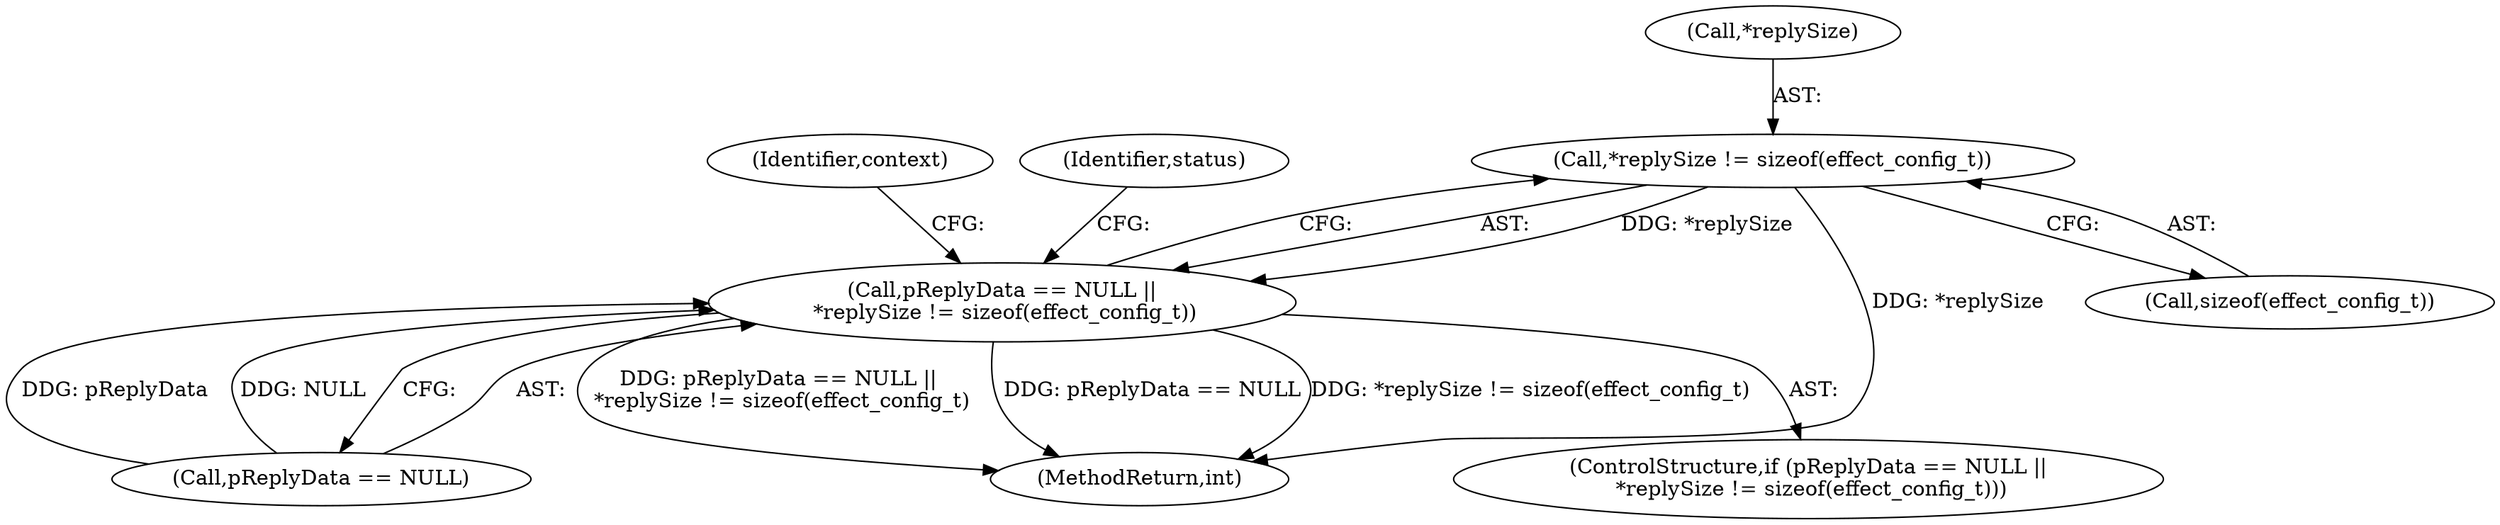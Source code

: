digraph "0_Android_073a80800f341325932c66818ce4302b312909a4@API" {
"1000232" [label="(Call,*replySize != sizeof(effect_config_t))"];
"1000228" [label="(Call,pReplyData == NULL ||\n *replySize != sizeof(effect_config_t))"];
"1000229" [label="(Call,pReplyData == NULL)"];
"1000712" [label="(MethodReturn,int)"];
"1000246" [label="(Identifier,context)"];
"1000228" [label="(Call,pReplyData == NULL ||\n *replySize != sizeof(effect_config_t))"];
"1000233" [label="(Call,*replySize)"];
"1000239" [label="(Identifier,status)"];
"1000235" [label="(Call,sizeof(effect_config_t))"];
"1000232" [label="(Call,*replySize != sizeof(effect_config_t))"];
"1000227" [label="(ControlStructure,if (pReplyData == NULL ||\n *replySize != sizeof(effect_config_t)))"];
"1000232" -> "1000228"  [label="AST: "];
"1000232" -> "1000235"  [label="CFG: "];
"1000233" -> "1000232"  [label="AST: "];
"1000235" -> "1000232"  [label="AST: "];
"1000228" -> "1000232"  [label="CFG: "];
"1000232" -> "1000712"  [label="DDG: *replySize"];
"1000232" -> "1000228"  [label="DDG: *replySize"];
"1000228" -> "1000227"  [label="AST: "];
"1000228" -> "1000229"  [label="CFG: "];
"1000229" -> "1000228"  [label="AST: "];
"1000239" -> "1000228"  [label="CFG: "];
"1000246" -> "1000228"  [label="CFG: "];
"1000228" -> "1000712"  [label="DDG: pReplyData == NULL ||\n *replySize != sizeof(effect_config_t)"];
"1000228" -> "1000712"  [label="DDG: pReplyData == NULL"];
"1000228" -> "1000712"  [label="DDG: *replySize != sizeof(effect_config_t)"];
"1000229" -> "1000228"  [label="DDG: pReplyData"];
"1000229" -> "1000228"  [label="DDG: NULL"];
}
